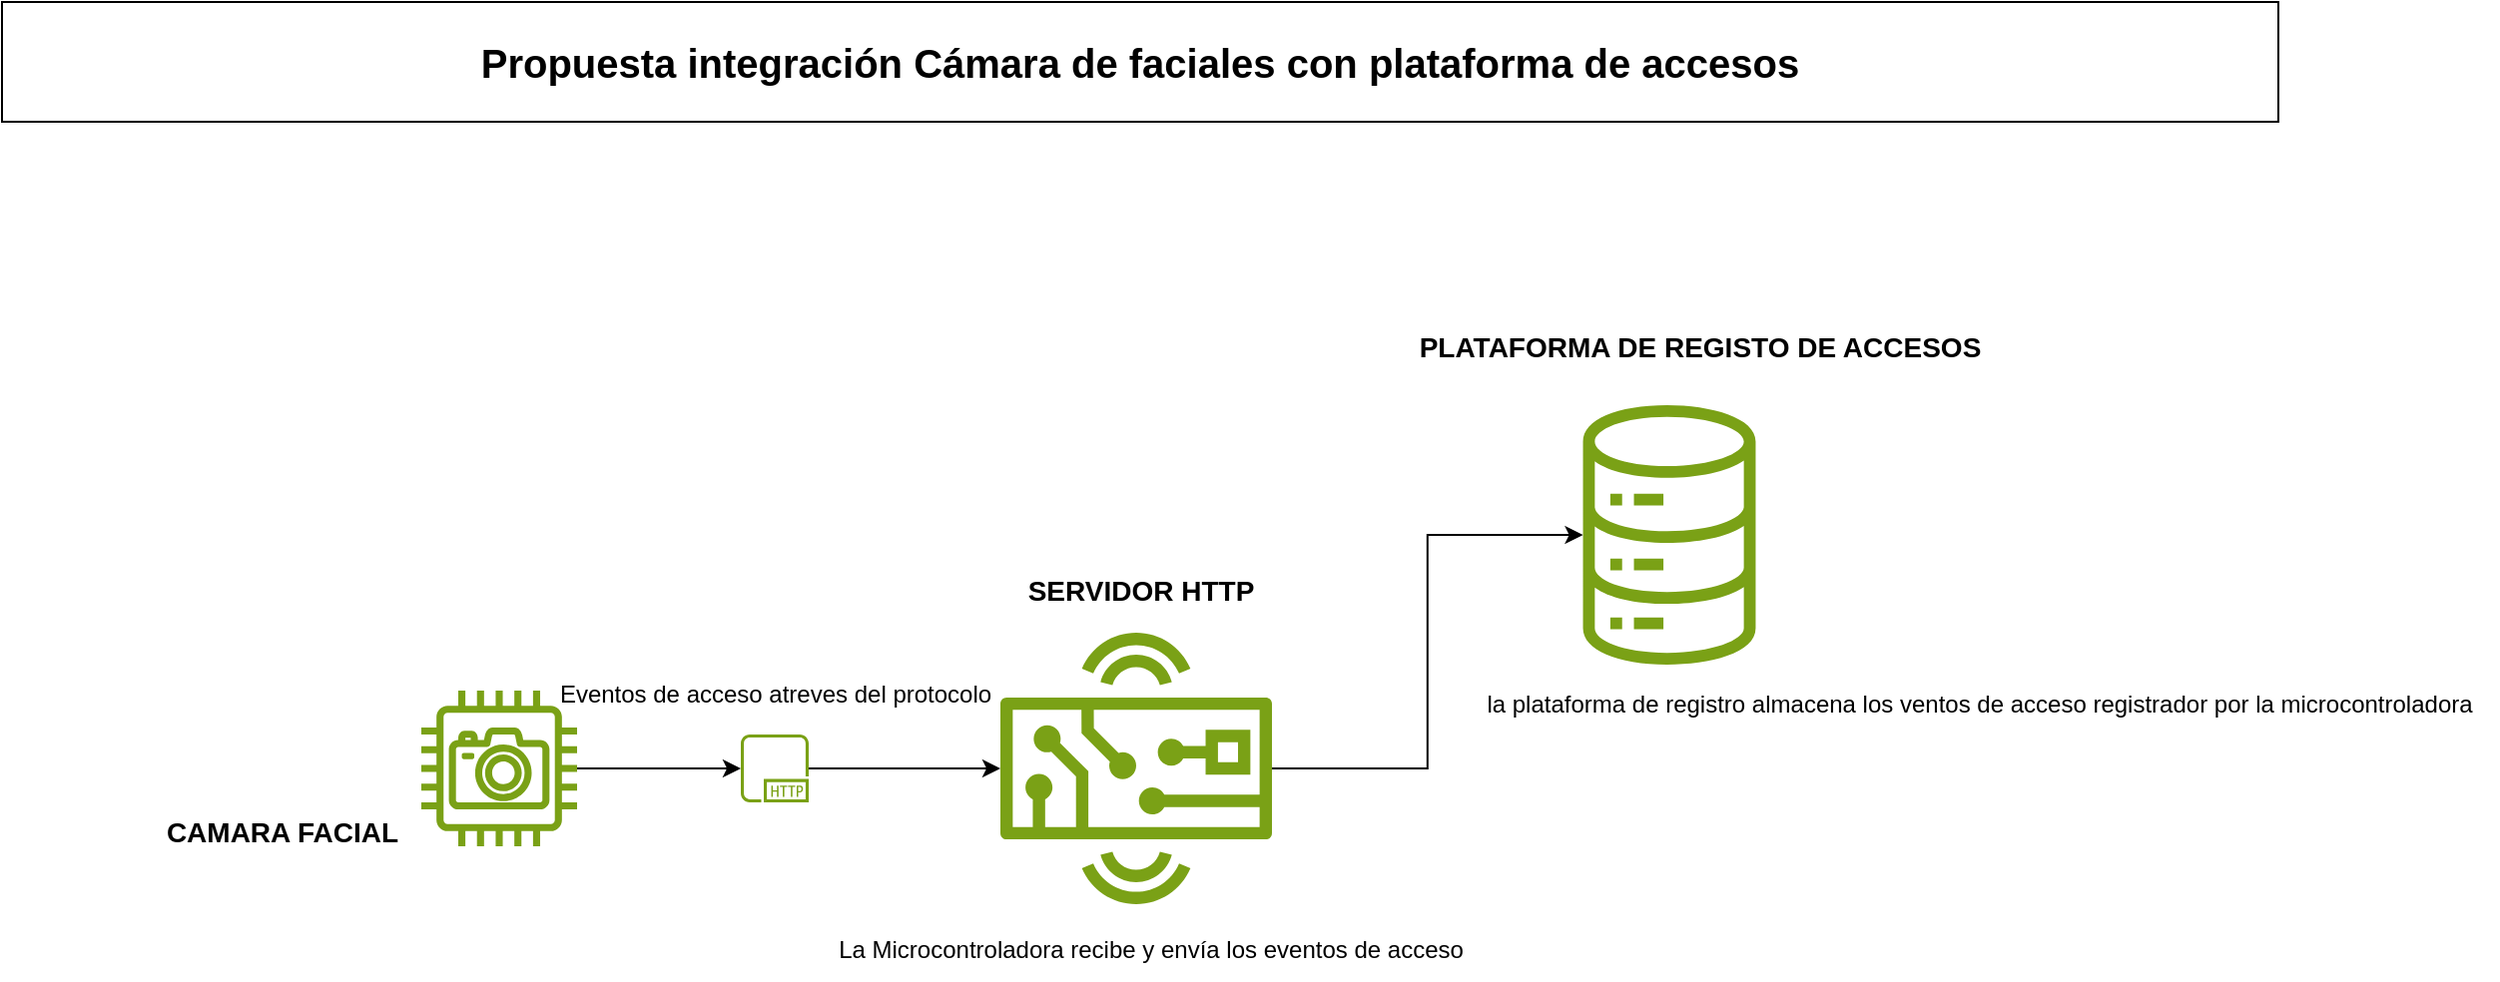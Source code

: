 <mxfile version="24.5.4" type="github" pages="5">
  <diagram id="DJzU_3AY8pHOXBsRuulV" name="Arqui_facial_IoT">
    <mxGraphModel dx="1540" dy="872" grid="1" gridSize="10" guides="1" tooltips="1" connect="1" arrows="1" fold="1" page="1" pageScale="1" pageWidth="827" pageHeight="1169" math="0" shadow="0">
      <root>
        <mxCell id="0" />
        <mxCell id="1" parent="0" />
        <mxCell id="ApiO4PJf7i7P69uqNAS9-1" value="&lt;font style=&quot;font-size: 20px;&quot;&gt;&lt;b&gt;Propuesta integración Cámara de faciales con plataforma de accesos&lt;/b&gt;&lt;/font&gt;" style="rounded=0;whiteSpace=wrap;html=1;" vertex="1" parent="1">
          <mxGeometry x="260" y="30" width="1140" height="60" as="geometry" />
        </mxCell>
        <mxCell id="21rCW54WJiWP0vduGbVb-6" value="" style="edgeStyle=orthogonalEdgeStyle;rounded=0;orthogonalLoop=1;jettySize=auto;html=1;" edge="1" parent="1" source="21rCW54WJiWP0vduGbVb-4" target="21rCW54WJiWP0vduGbVb-5">
          <mxGeometry relative="1" as="geometry" />
        </mxCell>
        <mxCell id="21rCW54WJiWP0vduGbVb-4" value="" style="sketch=0;outlineConnect=0;fontColor=#232F3E;gradientColor=none;fillColor=#7AA116;strokeColor=none;dashed=0;verticalLabelPosition=bottom;verticalAlign=top;align=center;html=1;fontSize=12;fontStyle=0;aspect=fixed;pointerEvents=1;shape=mxgraph.aws4.camera;" vertex="1" parent="1">
          <mxGeometry x="470" y="375" width="78" height="78" as="geometry" />
        </mxCell>
        <mxCell id="21rCW54WJiWP0vduGbVb-8" value="" style="edgeStyle=orthogonalEdgeStyle;rounded=0;orthogonalLoop=1;jettySize=auto;html=1;" edge="1" parent="1" source="21rCW54WJiWP0vduGbVb-5" target="21rCW54WJiWP0vduGbVb-7">
          <mxGeometry relative="1" as="geometry" />
        </mxCell>
        <mxCell id="21rCW54WJiWP0vduGbVb-5" value="" style="sketch=0;outlineConnect=0;fontColor=#232F3E;gradientColor=none;fillColor=#7AA116;strokeColor=none;dashed=0;verticalLabelPosition=bottom;verticalAlign=top;align=center;html=1;fontSize=12;fontStyle=0;aspect=fixed;pointerEvents=1;shape=mxgraph.aws4.http_protocol;" vertex="1" parent="1">
          <mxGeometry x="630" y="397" width="34" height="34" as="geometry" />
        </mxCell>
        <mxCell id="21rCW54WJiWP0vduGbVb-12" style="edgeStyle=orthogonalEdgeStyle;rounded=0;orthogonalLoop=1;jettySize=auto;html=1;" edge="1" parent="1" source="21rCW54WJiWP0vduGbVb-7" target="21rCW54WJiWP0vduGbVb-11">
          <mxGeometry relative="1" as="geometry" />
        </mxCell>
        <mxCell id="21rCW54WJiWP0vduGbVb-7" value="" style="sketch=0;outlineConnect=0;fontColor=#232F3E;gradientColor=none;fillColor=#7AA116;strokeColor=none;dashed=0;verticalLabelPosition=bottom;verticalAlign=top;align=center;html=1;fontSize=12;fontStyle=0;aspect=fixed;pointerEvents=1;shape=mxgraph.aws4.hardware_board;" vertex="1" parent="1">
          <mxGeometry x="760" y="346" width="136" height="136" as="geometry" />
        </mxCell>
        <mxCell id="21rCW54WJiWP0vduGbVb-9" value="La Microcontroladora recibe y envía los eventos de acceso" style="text;html=1;align=center;verticalAlign=middle;resizable=0;points=[];autosize=1;strokeColor=none;fillColor=none;" vertex="1" parent="1">
          <mxGeometry x="665" y="490" width="340" height="30" as="geometry" />
        </mxCell>
        <mxCell id="21rCW54WJiWP0vduGbVb-10" value="Eventos de acceso atreves del protocolo" style="text;html=1;align=center;verticalAlign=middle;resizable=0;points=[];autosize=1;strokeColor=none;fillColor=none;" vertex="1" parent="1">
          <mxGeometry x="527" y="362" width="240" height="30" as="geometry" />
        </mxCell>
        <mxCell id="21rCW54WJiWP0vduGbVb-11" value="" style="sketch=0;outlineConnect=0;fontColor=#232F3E;gradientColor=none;fillColor=#7AA116;strokeColor=none;dashed=0;verticalLabelPosition=bottom;verticalAlign=top;align=center;html=1;fontSize=12;fontStyle=0;aspect=fixed;pointerEvents=1;shape=mxgraph.aws4.iot_analytics_data_store;" vertex="1" parent="1">
          <mxGeometry x="1050" y="232" width="90" height="130" as="geometry" />
        </mxCell>
        <mxCell id="21rCW54WJiWP0vduGbVb-14" value="la plataforma de registro almacena los ventos de acceso registrador por la microcontroladora" style="text;html=1;align=center;verticalAlign=middle;resizable=0;points=[];autosize=1;strokeColor=none;fillColor=none;" vertex="1" parent="1">
          <mxGeometry x="990" y="367" width="520" height="30" as="geometry" />
        </mxCell>
        <mxCell id="21rCW54WJiWP0vduGbVb-15" value="&lt;b&gt;&lt;font style=&quot;font-size: 14px;&quot;&gt;CAMARA FACIAL&lt;/font&gt;&lt;/b&gt;" style="text;html=1;align=center;verticalAlign=middle;resizable=0;points=[];autosize=1;strokeColor=none;fillColor=none;" vertex="1" parent="1">
          <mxGeometry x="330" y="431" width="140" height="30" as="geometry" />
        </mxCell>
        <mxCell id="21rCW54WJiWP0vduGbVb-16" value="&lt;b&gt;&lt;font style=&quot;font-size: 14px;&quot;&gt;SERVIDOR HTTP&lt;/font&gt;&lt;/b&gt;" style="text;html=1;align=center;verticalAlign=middle;resizable=0;points=[];autosize=1;strokeColor=none;fillColor=none;" vertex="1" parent="1">
          <mxGeometry x="760" y="310" width="140" height="30" as="geometry" />
        </mxCell>
        <mxCell id="21rCW54WJiWP0vduGbVb-17" value="&lt;b&gt;&lt;font style=&quot;font-size: 14px;&quot;&gt;PLATAFORMA DE REGISTO DE ACCESOS&lt;/font&gt;&lt;/b&gt;" style="text;html=1;align=center;verticalAlign=middle;resizable=0;points=[];autosize=1;strokeColor=none;fillColor=none;" vertex="1" parent="1">
          <mxGeometry x="960" y="188" width="300" height="30" as="geometry" />
        </mxCell>
      </root>
    </mxGraphModel>
  </diagram>
  <diagram name="Funcionalidad_registro" id="929967ad-93f9-6ef4-fab6-5d389245f69c">
    <mxGraphModel dx="1386" dy="785" grid="1" gridSize="10" guides="1" tooltips="1" connect="1" arrows="1" fold="1" page="1" pageScale="1.5" pageWidth="1169" pageHeight="826" background="none" math="0" shadow="0">
      <root>
        <mxCell id="0" style=";html=1;" />
        <mxCell id="1" style=";html=1;" parent="0" />
        <mxCell id="lg7b5vypAbEKTejt9miM-3" value="&lt;font style=&quot;font-size: 20px;&quot;&gt;&lt;b&gt;Registro de un Usuario&lt;/b&gt;&lt;/font&gt;" style="rounded=0;whiteSpace=wrap;html=1;" parent="1" vertex="1">
          <mxGeometry x="307" y="270" width="1140" height="60" as="geometry" />
        </mxCell>
        <mxCell id="lg7b5vypAbEKTejt9miM-14" style="edgeStyle=orthogonalEdgeStyle;rounded=0;orthogonalLoop=1;jettySize=auto;html=1;entryX=0;entryY=0.5;entryDx=0;entryDy=0;" parent="1" target="lg7b5vypAbEKTejt9miM-9" edge="1">
          <mxGeometry relative="1" as="geometry">
            <mxPoint x="477" y="440" as="sourcePoint" />
          </mxGeometry>
        </mxCell>
        <mxCell id="lg7b5vypAbEKTejt9miM-16" style="edgeStyle=orthogonalEdgeStyle;rounded=0;orthogonalLoop=1;jettySize=auto;html=1;exitX=1;exitY=0.5;exitDx=0;exitDy=0;entryX=0;entryY=0.5;entryDx=0;entryDy=0;" parent="1" source="lg7b5vypAbEKTejt9miM-9" target="lg7b5vypAbEKTejt9miM-15" edge="1">
          <mxGeometry relative="1" as="geometry" />
        </mxCell>
        <mxCell id="lg7b5vypAbEKTejt9miM-9" value="Registro del usuario" style="rounded=0;whiteSpace=wrap;html=1;" parent="1" vertex="1">
          <mxGeometry x="537" y="412" width="100" height="55" as="geometry" />
        </mxCell>
        <mxCell id="lg7b5vypAbEKTejt9miM-18" value="" style="edgeStyle=orthogonalEdgeStyle;rounded=0;orthogonalLoop=1;jettySize=auto;html=1;" parent="1" source="lg7b5vypAbEKTejt9miM-15" target="lg7b5vypAbEKTejt9miM-17" edge="1">
          <mxGeometry relative="1" as="geometry" />
        </mxCell>
        <mxCell id="lg7b5vypAbEKTejt9miM-24" style="edgeStyle=orthogonalEdgeStyle;rounded=0;orthogonalLoop=1;jettySize=auto;html=1;exitX=1;exitY=0.5;exitDx=0;exitDy=0;entryX=0;entryY=0.5;entryDx=0;entryDy=0;" parent="1" source="lg7b5vypAbEKTejt9miM-15" target="lg7b5vypAbEKTejt9miM-23" edge="1">
          <mxGeometry relative="1" as="geometry" />
        </mxCell>
        <mxCell id="lg7b5vypAbEKTejt9miM-15" value="¿el usuario existe ?" style="rhombus;whiteSpace=wrap;html=1;" parent="1" vertex="1">
          <mxGeometry x="677" y="370" width="130" height="140" as="geometry" />
        </mxCell>
        <mxCell id="lg7b5vypAbEKTejt9miM-20" value="" style="edgeStyle=orthogonalEdgeStyle;rounded=0;orthogonalLoop=1;jettySize=auto;html=1;" parent="1" source="lg7b5vypAbEKTejt9miM-17" target="lg7b5vypAbEKTejt9miM-19" edge="1">
          <mxGeometry relative="1" as="geometry" />
        </mxCell>
        <mxCell id="lg7b5vypAbEKTejt9miM-17" value="Denegar la petición de registro" style="whiteSpace=wrap;html=1;" parent="1" vertex="1">
          <mxGeometry x="682" y="550" width="120" height="60" as="geometry" />
        </mxCell>
        <mxCell id="lg7b5vypAbEKTejt9miM-19" value="Fin" style="ellipse;whiteSpace=wrap;html=1;" parent="1" vertex="1">
          <mxGeometry x="709.5" y="650" width="65" height="60" as="geometry" />
        </mxCell>
        <mxCell id="lg7b5vypAbEKTejt9miM-21" value="SI" style="text;html=1;align=center;verticalAlign=middle;resizable=0;points=[];autosize=1;strokeColor=none;fillColor=none;" parent="1" vertex="1">
          <mxGeometry x="752" y="508" width="30" height="30" as="geometry" />
        </mxCell>
        <mxCell id="lg7b5vypAbEKTejt9miM-29" style="edgeStyle=orthogonalEdgeStyle;rounded=0;orthogonalLoop=1;jettySize=auto;html=1;exitX=1;exitY=0.5;exitDx=0;exitDy=0;entryX=0;entryY=0.5;entryDx=0;entryDy=0;" parent="1" source="lg7b5vypAbEKTejt9miM-23" target="lg7b5vypAbEKTejt9miM-28" edge="1">
          <mxGeometry relative="1" as="geometry" />
        </mxCell>
        <mxCell id="lg7b5vypAbEKTejt9miM-23" value="Captura de la información y toma de fotografias" style="rounded=0;whiteSpace=wrap;html=1;" parent="1" vertex="1">
          <mxGeometry x="857" y="410" width="120" height="60" as="geometry" />
        </mxCell>
        <mxCell id="lg7b5vypAbEKTejt9miM-26" value="NO" style="text;html=1;align=center;verticalAlign=middle;resizable=0;points=[];autosize=1;strokeColor=none;fillColor=none;" parent="1" vertex="1">
          <mxGeometry x="807" y="410" width="40" height="30" as="geometry" />
        </mxCell>
        <mxCell id="lg7b5vypAbEKTejt9miM-32" style="edgeStyle=orthogonalEdgeStyle;rounded=0;orthogonalLoop=1;jettySize=auto;html=1;exitX=1;exitY=0.5;exitDx=0;exitDy=0;entryX=0;entryY=0.5;entryDx=0;entryDy=0;" parent="1" source="lg7b5vypAbEKTejt9miM-28" target="lg7b5vypAbEKTejt9miM-30" edge="1">
          <mxGeometry relative="1" as="geometry" />
        </mxCell>
        <mxCell id="lg7b5vypAbEKTejt9miM-28" value="Almacenamiento de los datos y procesamiento de la información facial" style="rounded=0;whiteSpace=wrap;html=1;" parent="1" vertex="1">
          <mxGeometry x="1027" y="410" width="120" height="60" as="geometry" />
        </mxCell>
        <mxCell id="lg7b5vypAbEKTejt9miM-33" style="edgeStyle=orthogonalEdgeStyle;rounded=0;orthogonalLoop=1;jettySize=auto;html=1;exitX=1;exitY=0.5;exitDx=0;exitDy=0;entryX=0;entryY=0.5;entryDx=0;entryDy=0;" parent="1" source="lg7b5vypAbEKTejt9miM-30" edge="1">
          <mxGeometry relative="1" as="geometry">
            <mxPoint x="1337" y="440" as="targetPoint" />
          </mxGeometry>
        </mxCell>
        <mxCell id="lg7b5vypAbEKTejt9miM-30" value="Notificación de registro completado" style="rounded=0;whiteSpace=wrap;html=1;" parent="1" vertex="1">
          <mxGeometry x="1187" y="410" width="120" height="60" as="geometry" />
        </mxCell>
        <mxCell id="lg7b5vypAbEKTejt9miM-31" value="Fin" style="ellipse;whiteSpace=wrap;html=1;" parent="1" vertex="1">
          <mxGeometry x="1340" y="412" width="65" height="60" as="geometry" />
        </mxCell>
        <mxCell id="lg7b5vypAbEKTejt9miM-34" value="Inicio" style="ellipse;whiteSpace=wrap;html=1;" parent="1" vertex="1">
          <mxGeometry x="417" y="407" width="65" height="60" as="geometry" />
        </mxCell>
      </root>
    </mxGraphModel>
  </diagram>
  <diagram id="7fVRuFbufEq4jkCnc5dJ" name="Funcionalidad-Editar">
    <mxGraphModel dx="2310" dy="1308" grid="1" gridSize="10" guides="1" tooltips="1" connect="1" arrows="1" fold="1" page="1" pageScale="1" pageWidth="827" pageHeight="1169" math="0" shadow="0">
      <root>
        <mxCell id="0" />
        <mxCell id="1" parent="0" />
        <mxCell id="isdcpG-R7xZ3pUk_bGwX-22" style="edgeStyle=orthogonalEdgeStyle;rounded=0;orthogonalLoop=1;jettySize=auto;html=1;exitX=0.5;exitY=1;exitDx=0;exitDy=0;" edge="1" parent="1" source="isdcpG-R7xZ3pUk_bGwX-17">
          <mxGeometry relative="1" as="geometry">
            <mxPoint x="1105" y="640.98" as="targetPoint" />
            <mxPoint x="1235" y="520.98" as="sourcePoint" />
            <Array as="points">
              <mxPoint x="1235" y="511" />
              <mxPoint x="1235" y="641" />
            </Array>
          </mxGeometry>
        </mxCell>
        <mxCell id="WsOGnWsf5ROQquM343G4-1" value="&lt;font style=&quot;font-size: 20px;&quot;&gt;&lt;b&gt;Editar un registro de un usuario&lt;/b&gt;&lt;/font&gt;" style="rounded=0;whiteSpace=wrap;html=1;" vertex="1" parent="1">
          <mxGeometry x="260" y="240" width="1140" height="60" as="geometry" />
        </mxCell>
        <mxCell id="WsOGnWsf5ROQquM343G4-3" style="edgeStyle=orthogonalEdgeStyle;rounded=0;orthogonalLoop=1;jettySize=auto;html=1;exitX=1;exitY=0.5;exitDx=0;exitDy=0;entryX=0;entryY=0.5;entryDx=0;entryDy=0;" edge="1" parent="1" source="WsOGnWsf5ROQquM343G4-4" target="WsOGnWsf5ROQquM343G4-7">
          <mxGeometry relative="1" as="geometry" />
        </mxCell>
        <mxCell id="WsOGnWsf5ROQquM343G4-4" value="Login de usuario" style="rounded=0;whiteSpace=wrap;html=1;" vertex="1" parent="1">
          <mxGeometry x="490" y="453.5" width="100" height="55" as="geometry" />
        </mxCell>
        <mxCell id="WsOGnWsf5ROQquM343G4-5" value="" style="edgeStyle=orthogonalEdgeStyle;rounded=0;orthogonalLoop=1;jettySize=auto;html=1;" edge="1" parent="1" source="WsOGnWsf5ROQquM343G4-7" target="WsOGnWsf5ROQquM343G4-9">
          <mxGeometry relative="1" as="geometry" />
        </mxCell>
        <mxCell id="WsOGnWsf5ROQquM343G4-6" style="edgeStyle=orthogonalEdgeStyle;rounded=0;orthogonalLoop=1;jettySize=auto;html=1;exitX=1;exitY=0.5;exitDx=0;exitDy=0;entryX=0;entryY=0.5;entryDx=0;entryDy=0;" edge="1" parent="1" source="WsOGnWsf5ROQquM343G4-7" target="WsOGnWsf5ROQquM343G4-13">
          <mxGeometry relative="1" as="geometry" />
        </mxCell>
        <mxCell id="WsOGnWsf5ROQquM343G4-7" value="¿el usuario existe ?" style="rhombus;whiteSpace=wrap;html=1;" vertex="1" parent="1">
          <mxGeometry x="633" y="411" width="130" height="140" as="geometry" />
        </mxCell>
        <mxCell id="WsOGnWsf5ROQquM343G4-8" value="" style="edgeStyle=orthogonalEdgeStyle;rounded=0;orthogonalLoop=1;jettySize=auto;html=1;" edge="1" parent="1" source="WsOGnWsf5ROQquM343G4-9" target="WsOGnWsf5ROQquM343G4-10">
          <mxGeometry relative="1" as="geometry" />
        </mxCell>
        <mxCell id="WsOGnWsf5ROQquM343G4-9" value="Respuesta de error" style="whiteSpace=wrap;html=1;" vertex="1" parent="1">
          <mxGeometry x="638" y="581" width="120" height="60" as="geometry" />
        </mxCell>
        <mxCell id="WsOGnWsf5ROQquM343G4-10" value="Fin" style="ellipse;whiteSpace=wrap;html=1;" vertex="1" parent="1">
          <mxGeometry x="665.5" y="681" width="65" height="60" as="geometry" />
        </mxCell>
        <mxCell id="WsOGnWsf5ROQquM343G4-11" value="No" style="text;html=1;align=center;verticalAlign=middle;resizable=0;points=[];autosize=1;strokeColor=none;fillColor=none;" vertex="1" parent="1">
          <mxGeometry x="703" y="539" width="40" height="30" as="geometry" />
        </mxCell>
        <mxCell id="isdcpG-R7xZ3pUk_bGwX-2" style="edgeStyle=orthogonalEdgeStyle;rounded=0;orthogonalLoop=1;jettySize=auto;html=1;exitX=1;exitY=0.5;exitDx=0;exitDy=0;entryX=0;entryY=0.5;entryDx=0;entryDy=0;" edge="1" parent="1" source="WsOGnWsf5ROQquM343G4-13" target="WsOGnWsf5ROQquM343G4-23">
          <mxGeometry relative="1" as="geometry" />
        </mxCell>
        <mxCell id="WsOGnWsf5ROQquM343G4-13" value="update de la información" style="rounded=0;whiteSpace=wrap;html=1;" vertex="1" parent="1">
          <mxGeometry x="810" y="451" width="120" height="60" as="geometry" />
        </mxCell>
        <mxCell id="WsOGnWsf5ROQquM343G4-14" value="SI" style="text;html=1;align=center;verticalAlign=middle;resizable=0;points=[];autosize=1;strokeColor=none;fillColor=none;" vertex="1" parent="1">
          <mxGeometry x="768" y="441" width="30" height="30" as="geometry" />
        </mxCell>
        <mxCell id="isdcpG-R7xZ3pUk_bGwX-15" style="edgeStyle=orthogonalEdgeStyle;rounded=0;orthogonalLoop=1;jettySize=auto;html=1;exitX=0.5;exitY=1;exitDx=0;exitDy=0;entryX=0.5;entryY=0;entryDx=0;entryDy=0;" edge="1" parent="1" source="WsOGnWsf5ROQquM343G4-16" target="WsOGnWsf5ROQquM343G4-18">
          <mxGeometry relative="1" as="geometry" />
        </mxCell>
        <mxCell id="WsOGnWsf5ROQquM343G4-16" value="Almacenamiento de los datos" style="rounded=0;whiteSpace=wrap;html=1;" vertex="1" parent="1">
          <mxGeometry x="985" y="599" width="120" height="60" as="geometry" />
        </mxCell>
        <mxCell id="isdcpG-R7xZ3pUk_bGwX-16" style="edgeStyle=orthogonalEdgeStyle;rounded=0;orthogonalLoop=1;jettySize=auto;html=1;exitX=0.5;exitY=1;exitDx=0;exitDy=0;entryX=0.5;entryY=0;entryDx=0;entryDy=0;" edge="1" parent="1" source="WsOGnWsf5ROQquM343G4-18" target="WsOGnWsf5ROQquM343G4-19">
          <mxGeometry relative="1" as="geometry" />
        </mxCell>
        <mxCell id="WsOGnWsf5ROQquM343G4-18" value="Notificación de actualización completado" style="rounded=0;whiteSpace=wrap;html=1;" vertex="1" parent="1">
          <mxGeometry x="960" y="691" width="170" height="60" as="geometry" />
        </mxCell>
        <mxCell id="WsOGnWsf5ROQquM343G4-19" value="Fin" style="ellipse;whiteSpace=wrap;html=1;" vertex="1" parent="1">
          <mxGeometry x="1012.5" y="791" width="65" height="60" as="geometry" />
        </mxCell>
        <mxCell id="WsOGnWsf5ROQquM343G4-22" style="edgeStyle=orthogonalEdgeStyle;rounded=0;orthogonalLoop=1;jettySize=auto;html=1;exitX=1;exitY=0.5;exitDx=0;exitDy=0;entryX=0;entryY=0.5;entryDx=0;entryDy=0;" edge="1" parent="1" source="WsOGnWsf5ROQquM343G4-20" target="WsOGnWsf5ROQquM343G4-4">
          <mxGeometry relative="1" as="geometry" />
        </mxCell>
        <mxCell id="WsOGnWsf5ROQquM343G4-20" value="Inicio" style="ellipse;whiteSpace=wrap;html=1;" vertex="1" parent="1">
          <mxGeometry x="360" y="451" width="65" height="60" as="geometry" />
        </mxCell>
        <mxCell id="isdcpG-R7xZ3pUk_bGwX-18" value="" style="edgeStyle=orthogonalEdgeStyle;rounded=0;orthogonalLoop=1;jettySize=auto;html=1;" edge="1" parent="1" source="WsOGnWsf5ROQquM343G4-23" target="isdcpG-R7xZ3pUk_bGwX-17">
          <mxGeometry relative="1" as="geometry" />
        </mxCell>
        <mxCell id="WsOGnWsf5ROQquM343G4-23" value="¿Se modifica el registro fotografico?" style="rhombus;whiteSpace=wrap;html=1;" vertex="1" parent="1">
          <mxGeometry x="970" y="400" width="150" height="162" as="geometry" />
        </mxCell>
        <mxCell id="isdcpG-R7xZ3pUk_bGwX-12" value="NO" style="text;html=1;align=center;verticalAlign=middle;resizable=0;points=[];autosize=1;strokeColor=none;fillColor=none;" vertex="1" parent="1">
          <mxGeometry x="1065" y="569" width="40" height="30" as="geometry" />
        </mxCell>
        <mxCell id="isdcpG-R7xZ3pUk_bGwX-14" style="edgeStyle=orthogonalEdgeStyle;rounded=0;orthogonalLoop=1;jettySize=auto;html=1;exitX=0.5;exitY=1;exitDx=0;exitDy=0;entryX=0.504;entryY=-0.052;entryDx=0;entryDy=0;entryPerimeter=0;" edge="1" parent="1" source="WsOGnWsf5ROQquM343G4-23" target="WsOGnWsf5ROQquM343G4-16">
          <mxGeometry relative="1" as="geometry" />
        </mxCell>
        <mxCell id="isdcpG-R7xZ3pUk_bGwX-17" value="Procesamiento de registro facil" style="whiteSpace=wrap;html=1;" vertex="1" parent="1">
          <mxGeometry x="1180" y="451" width="120" height="60" as="geometry" />
        </mxCell>
        <mxCell id="isdcpG-R7xZ3pUk_bGwX-19" value="SI" style="text;html=1;align=center;verticalAlign=middle;resizable=0;points=[];autosize=1;strokeColor=none;fillColor=none;" vertex="1" parent="1">
          <mxGeometry x="1130" y="451" width="30" height="30" as="geometry" />
        </mxCell>
      </root>
    </mxGraphModel>
  </diagram>
  <diagram id="nhjCwONW7kpoipiQ2Syp" name="Funcionalidad_Borrar">
    <mxGraphModel dx="1980" dy="1121" grid="1" gridSize="10" guides="1" tooltips="1" connect="1" arrows="1" fold="1" page="1" pageScale="1" pageWidth="827" pageHeight="1169" math="0" shadow="0">
      <root>
        <mxCell id="0" />
        <mxCell id="1" parent="0" />
        <mxCell id="cnWqEHvWy_xW8dEXRQms-2" value="&lt;font style=&quot;font-size: 22px;&quot;&gt;&lt;b&gt;Borrado de un registro de un usuario&lt;/b&gt;&lt;/font&gt;" style="rounded=0;whiteSpace=wrap;html=1;" vertex="1" parent="1">
          <mxGeometry x="240" y="180" width="1140" height="60" as="geometry" />
        </mxCell>
        <mxCell id="cnWqEHvWy_xW8dEXRQms-3" style="edgeStyle=orthogonalEdgeStyle;rounded=0;orthogonalLoop=1;jettySize=auto;html=1;exitX=1;exitY=0.5;exitDx=0;exitDy=0;entryX=0;entryY=0.5;entryDx=0;entryDy=0;" edge="1" parent="1" source="cnWqEHvWy_xW8dEXRQms-4" target="cnWqEHvWy_xW8dEXRQms-7">
          <mxGeometry relative="1" as="geometry" />
        </mxCell>
        <mxCell id="cnWqEHvWy_xW8dEXRQms-4" value="Login de usuario" style="rounded=0;whiteSpace=wrap;html=1;" vertex="1" parent="1">
          <mxGeometry x="430" y="333.5" width="100" height="55" as="geometry" />
        </mxCell>
        <mxCell id="cnWqEHvWy_xW8dEXRQms-5" value="" style="edgeStyle=orthogonalEdgeStyle;rounded=0;orthogonalLoop=1;jettySize=auto;html=1;" edge="1" parent="1" source="cnWqEHvWy_xW8dEXRQms-7" target="cnWqEHvWy_xW8dEXRQms-9">
          <mxGeometry relative="1" as="geometry" />
        </mxCell>
        <mxCell id="cnWqEHvWy_xW8dEXRQms-6" style="edgeStyle=orthogonalEdgeStyle;rounded=0;orthogonalLoop=1;jettySize=auto;html=1;exitX=1;exitY=0.5;exitDx=0;exitDy=0;entryX=0;entryY=0.5;entryDx=0;entryDy=0;" edge="1" parent="1" source="cnWqEHvWy_xW8dEXRQms-7" target="cnWqEHvWy_xW8dEXRQms-13">
          <mxGeometry relative="1" as="geometry" />
        </mxCell>
        <mxCell id="cnWqEHvWy_xW8dEXRQms-7" value="¿el usuario existe ?" style="rhombus;whiteSpace=wrap;html=1;" vertex="1" parent="1">
          <mxGeometry x="573" y="291" width="130" height="140" as="geometry" />
        </mxCell>
        <mxCell id="cnWqEHvWy_xW8dEXRQms-8" value="" style="edgeStyle=orthogonalEdgeStyle;rounded=0;orthogonalLoop=1;jettySize=auto;html=1;" edge="1" parent="1" source="cnWqEHvWy_xW8dEXRQms-9" target="cnWqEHvWy_xW8dEXRQms-10">
          <mxGeometry relative="1" as="geometry" />
        </mxCell>
        <mxCell id="cnWqEHvWy_xW8dEXRQms-9" value="Respuesta de error" style="whiteSpace=wrap;html=1;" vertex="1" parent="1">
          <mxGeometry x="578" y="461" width="120" height="60" as="geometry" />
        </mxCell>
        <mxCell id="cnWqEHvWy_xW8dEXRQms-10" value="Fin" style="ellipse;whiteSpace=wrap;html=1;" vertex="1" parent="1">
          <mxGeometry x="605.5" y="561" width="65" height="60" as="geometry" />
        </mxCell>
        <mxCell id="cnWqEHvWy_xW8dEXRQms-11" value="No" style="text;html=1;align=center;verticalAlign=middle;resizable=0;points=[];autosize=1;strokeColor=none;fillColor=none;" vertex="1" parent="1">
          <mxGeometry x="643" y="419" width="40" height="30" as="geometry" />
        </mxCell>
        <mxCell id="cnWqEHvWy_xW8dEXRQms-12" style="edgeStyle=orthogonalEdgeStyle;rounded=0;orthogonalLoop=1;jettySize=auto;html=1;exitX=1;exitY=0.5;exitDx=0;exitDy=0;entryX=0;entryY=0.5;entryDx=0;entryDy=0;" edge="1" parent="1" source="cnWqEHvWy_xW8dEXRQms-13" target="cnWqEHvWy_xW8dEXRQms-23">
          <mxGeometry relative="1" as="geometry" />
        </mxCell>
        <mxCell id="cnWqEHvWy_xW8dEXRQms-13" value="Delete de la información" style="rounded=0;whiteSpace=wrap;html=1;" vertex="1" parent="1">
          <mxGeometry x="750" y="331" width="120" height="60" as="geometry" />
        </mxCell>
        <mxCell id="cnWqEHvWy_xW8dEXRQms-14" value="SI" style="text;html=1;align=center;verticalAlign=middle;resizable=0;points=[];autosize=1;strokeColor=none;fillColor=none;" vertex="1" parent="1">
          <mxGeometry x="708" y="321" width="30" height="30" as="geometry" />
        </mxCell>
        <mxCell id="cnWqEHvWy_xW8dEXRQms-30" style="edgeStyle=orthogonalEdgeStyle;rounded=0;orthogonalLoop=1;jettySize=auto;html=1;exitX=0.5;exitY=1;exitDx=0;exitDy=0;entryX=0.5;entryY=0;entryDx=0;entryDy=0;" edge="1" parent="1" source="cnWqEHvWy_xW8dEXRQms-18">
          <mxGeometry relative="1" as="geometry">
            <mxPoint x="985" y="601.0" as="targetPoint" />
          </mxGeometry>
        </mxCell>
        <mxCell id="cnWqEHvWy_xW8dEXRQms-18" value="Notificación de actualización completado" style="rounded=0;whiteSpace=wrap;html=1;" vertex="1" parent="1">
          <mxGeometry x="900" y="511" width="170" height="60" as="geometry" />
        </mxCell>
        <mxCell id="cnWqEHvWy_xW8dEXRQms-19" value="Fin" style="ellipse;whiteSpace=wrap;html=1;" vertex="1" parent="1">
          <mxGeometry x="952.5" y="600" width="65" height="60" as="geometry" />
        </mxCell>
        <mxCell id="cnWqEHvWy_xW8dEXRQms-20" style="edgeStyle=orthogonalEdgeStyle;rounded=0;orthogonalLoop=1;jettySize=auto;html=1;exitX=1;exitY=0.5;exitDx=0;exitDy=0;entryX=0;entryY=0.5;entryDx=0;entryDy=0;" edge="1" parent="1" source="cnWqEHvWy_xW8dEXRQms-21" target="cnWqEHvWy_xW8dEXRQms-4">
          <mxGeometry relative="1" as="geometry" />
        </mxCell>
        <mxCell id="cnWqEHvWy_xW8dEXRQms-21" value="Inicio" style="ellipse;whiteSpace=wrap;html=1;" vertex="1" parent="1">
          <mxGeometry x="300" y="331" width="65" height="60" as="geometry" />
        </mxCell>
        <mxCell id="cnWqEHvWy_xW8dEXRQms-22" value="" style="edgeStyle=orthogonalEdgeStyle;rounded=0;orthogonalLoop=1;jettySize=auto;html=1;" edge="1" parent="1" source="cnWqEHvWy_xW8dEXRQms-23" target="cnWqEHvWy_xW8dEXRQms-26">
          <mxGeometry relative="1" as="geometry">
            <Array as="points">
              <mxPoint x="1100" y="361" />
              <mxPoint x="1100" y="361" />
            </Array>
          </mxGeometry>
        </mxCell>
        <mxCell id="cnWqEHvWy_xW8dEXRQms-29" style="edgeStyle=orthogonalEdgeStyle;rounded=0;orthogonalLoop=1;jettySize=auto;html=1;exitX=0.5;exitY=1;exitDx=0;exitDy=0;entryX=0.5;entryY=0;entryDx=0;entryDy=0;" edge="1" parent="1" source="cnWqEHvWy_xW8dEXRQms-23" target="cnWqEHvWy_xW8dEXRQms-18">
          <mxGeometry relative="1" as="geometry" />
        </mxCell>
        <mxCell id="cnWqEHvWy_xW8dEXRQms-23" value="¿Tiene información almacenada en repositorio?" style="rhombus;whiteSpace=wrap;html=1;" vertex="1" parent="1">
          <mxGeometry x="910" y="280" width="150" height="162" as="geometry" />
        </mxCell>
        <mxCell id="cnWqEHvWy_xW8dEXRQms-24" value="NO" style="text;html=1;align=center;verticalAlign=middle;resizable=0;points=[];autosize=1;strokeColor=none;fillColor=none;" vertex="1" parent="1">
          <mxGeometry x="1005" y="431" width="40" height="30" as="geometry" />
        </mxCell>
        <mxCell id="cnWqEHvWy_xW8dEXRQms-31" style="edgeStyle=orthogonalEdgeStyle;rounded=0;orthogonalLoop=1;jettySize=auto;html=1;exitX=1;exitY=0.5;exitDx=0;exitDy=0;entryX=1;entryY=0.5;entryDx=0;entryDy=0;" edge="1" parent="1" source="cnWqEHvWy_xW8dEXRQms-26" target="cnWqEHvWy_xW8dEXRQms-18">
          <mxGeometry relative="1" as="geometry" />
        </mxCell>
        <mxCell id="cnWqEHvWy_xW8dEXRQms-26" value="&lt;div style=&quot;text-align: justify;&quot;&gt;&lt;span style=&quot;background-color: initial;&quot;&gt;Eliminación mediante técnicas de borrado seguro junto con todas sus copias de seguridad&lt;/span&gt;&lt;/div&gt;" style="whiteSpace=wrap;html=1;" vertex="1" parent="1">
          <mxGeometry x="1120" y="331" width="180" height="50" as="geometry" />
        </mxCell>
        <mxCell id="cnWqEHvWy_xW8dEXRQms-27" value="SI" style="text;html=1;align=center;verticalAlign=middle;resizable=0;points=[];autosize=1;strokeColor=none;fillColor=none;" vertex="1" parent="1">
          <mxGeometry x="1040" y="303.5" width="30" height="30" as="geometry" />
        </mxCell>
      </root>
    </mxGraphModel>
  </diagram>
  <diagram id="eN9bF_wRZ9CwNnP2GCjR" name="Página-5">
    <mxGraphModel dx="2213" dy="785" grid="1" gridSize="10" guides="1" tooltips="1" connect="1" arrows="1" fold="1" page="1" pageScale="1" pageWidth="827" pageHeight="1169" math="0" shadow="0">
      <root>
        <mxCell id="0" />
        <mxCell id="1" parent="0" />
        <mxCell id="Kvr9PRgKdnfL7vZG-aVW-1" value="Captura de la imagen" style="rounded=0;whiteSpace=wrap;html=1;" vertex="1" parent="1">
          <mxGeometry x="-70" y="234.5" width="100" height="55" as="geometry" />
        </mxCell>
        <mxCell id="Kvr9PRgKdnfL7vZG-aVW-2" value="¿el usuario existe ?" style="rhombus;whiteSpace=wrap;html=1;" vertex="1" parent="1">
          <mxGeometry x="342" y="180" width="130" height="140" as="geometry" />
        </mxCell>
        <mxCell id="Kvr9PRgKdnfL7vZG-aVW-3" style="edgeStyle=orthogonalEdgeStyle;rounded=0;orthogonalLoop=1;jettySize=auto;html=1;exitX=0.5;exitY=1;exitDx=0;exitDy=0;entryX=0.5;entryY=0;entryDx=0;entryDy=0;" edge="1" parent="1" source="Kvr9PRgKdnfL7vZG-aVW-4" target="Kvr9PRgKdnfL7vZG-aVW-5">
          <mxGeometry relative="1" as="geometry" />
        </mxCell>
        <mxCell id="Kvr9PRgKdnfL7vZG-aVW-4" value="Denegar la petición de acceso" style="whiteSpace=wrap;html=1;" vertex="1" parent="1">
          <mxGeometry x="352" y="370" width="120" height="60" as="geometry" />
        </mxCell>
        <mxCell id="Kvr9PRgKdnfL7vZG-aVW-5" value="Fin" style="ellipse;whiteSpace=wrap;html=1;" vertex="1" parent="1">
          <mxGeometry x="374.5" y="460" width="65" height="60" as="geometry" />
        </mxCell>
        <mxCell id="Kvr9PRgKdnfL7vZG-aVW-6" value="No" style="text;html=1;align=center;verticalAlign=middle;resizable=0;points=[];autosize=1;strokeColor=none;fillColor=none;" vertex="1" parent="1">
          <mxGeometry x="410" y="330" width="40" height="30" as="geometry" />
        </mxCell>
        <mxCell id="Kvr9PRgKdnfL7vZG-aVW-7" value="Procesamiento de imágenes para la extracción de caracteristicas" style="rounded=0;whiteSpace=wrap;html=1;" vertex="1" parent="1">
          <mxGeometry x="130" y="232" width="120" height="60" as="geometry" />
        </mxCell>
        <mxCell id="Kvr9PRgKdnfL7vZG-aVW-8" value="SI" style="text;html=1;align=center;verticalAlign=middle;resizable=0;points=[];autosize=1;strokeColor=none;fillColor=none;" vertex="1" parent="1">
          <mxGeometry x="472" y="227" width="30" height="30" as="geometry" />
        </mxCell>
        <mxCell id="Kvr9PRgKdnfL7vZG-aVW-9" value="Validación imagen en las bases de datos" style="rounded=0;whiteSpace=wrap;html=1;" vertex="1" parent="1">
          <mxGeometry x="520" y="230" width="120" height="60" as="geometry" />
        </mxCell>
        <mxCell id="Kvr9PRgKdnfL7vZG-aVW-10" style="edgeStyle=orthogonalEdgeStyle;rounded=0;orthogonalLoop=1;jettySize=auto;html=1;exitX=1;exitY=0.5;exitDx=0;exitDy=0;entryX=0;entryY=0.5;entryDx=0;entryDy=0;" edge="1" parent="1" source="Kvr9PRgKdnfL7vZG-aVW-11">
          <mxGeometry relative="1" as="geometry">
            <mxPoint x="857" y="260" as="targetPoint" />
          </mxGeometry>
        </mxCell>
        <mxCell id="Kvr9PRgKdnfL7vZG-aVW-11" value="Notificación de registro completado" style="rounded=0;whiteSpace=wrap;html=1;" vertex="1" parent="1">
          <mxGeometry x="707" y="230" width="120" height="60" as="geometry" />
        </mxCell>
        <mxCell id="Kvr9PRgKdnfL7vZG-aVW-12" value="Fin" style="ellipse;whiteSpace=wrap;html=1;" vertex="1" parent="1">
          <mxGeometry x="860" y="232" width="65" height="60" as="geometry" />
        </mxCell>
        <mxCell id="Kvr9PRgKdnfL7vZG-aVW-13" value="Inicio" style="ellipse;whiteSpace=wrap;html=1;" vertex="1" parent="1">
          <mxGeometry x="-190" y="229.5" width="65" height="60" as="geometry" />
        </mxCell>
        <mxCell id="Kvr9PRgKdnfL7vZG-aVW-14" style="edgeStyle=orthogonalEdgeStyle;rounded=0;orthogonalLoop=1;jettySize=auto;html=1;exitX=0.5;exitY=1;exitDx=0;exitDy=0;entryX=0.453;entryY=-0.021;entryDx=0;entryDy=0;entryPerimeter=0;" edge="1" parent="1" source="Kvr9PRgKdnfL7vZG-aVW-2" target="Kvr9PRgKdnfL7vZG-aVW-4">
          <mxGeometry relative="1" as="geometry" />
        </mxCell>
      </root>
    </mxGraphModel>
  </diagram>
</mxfile>
